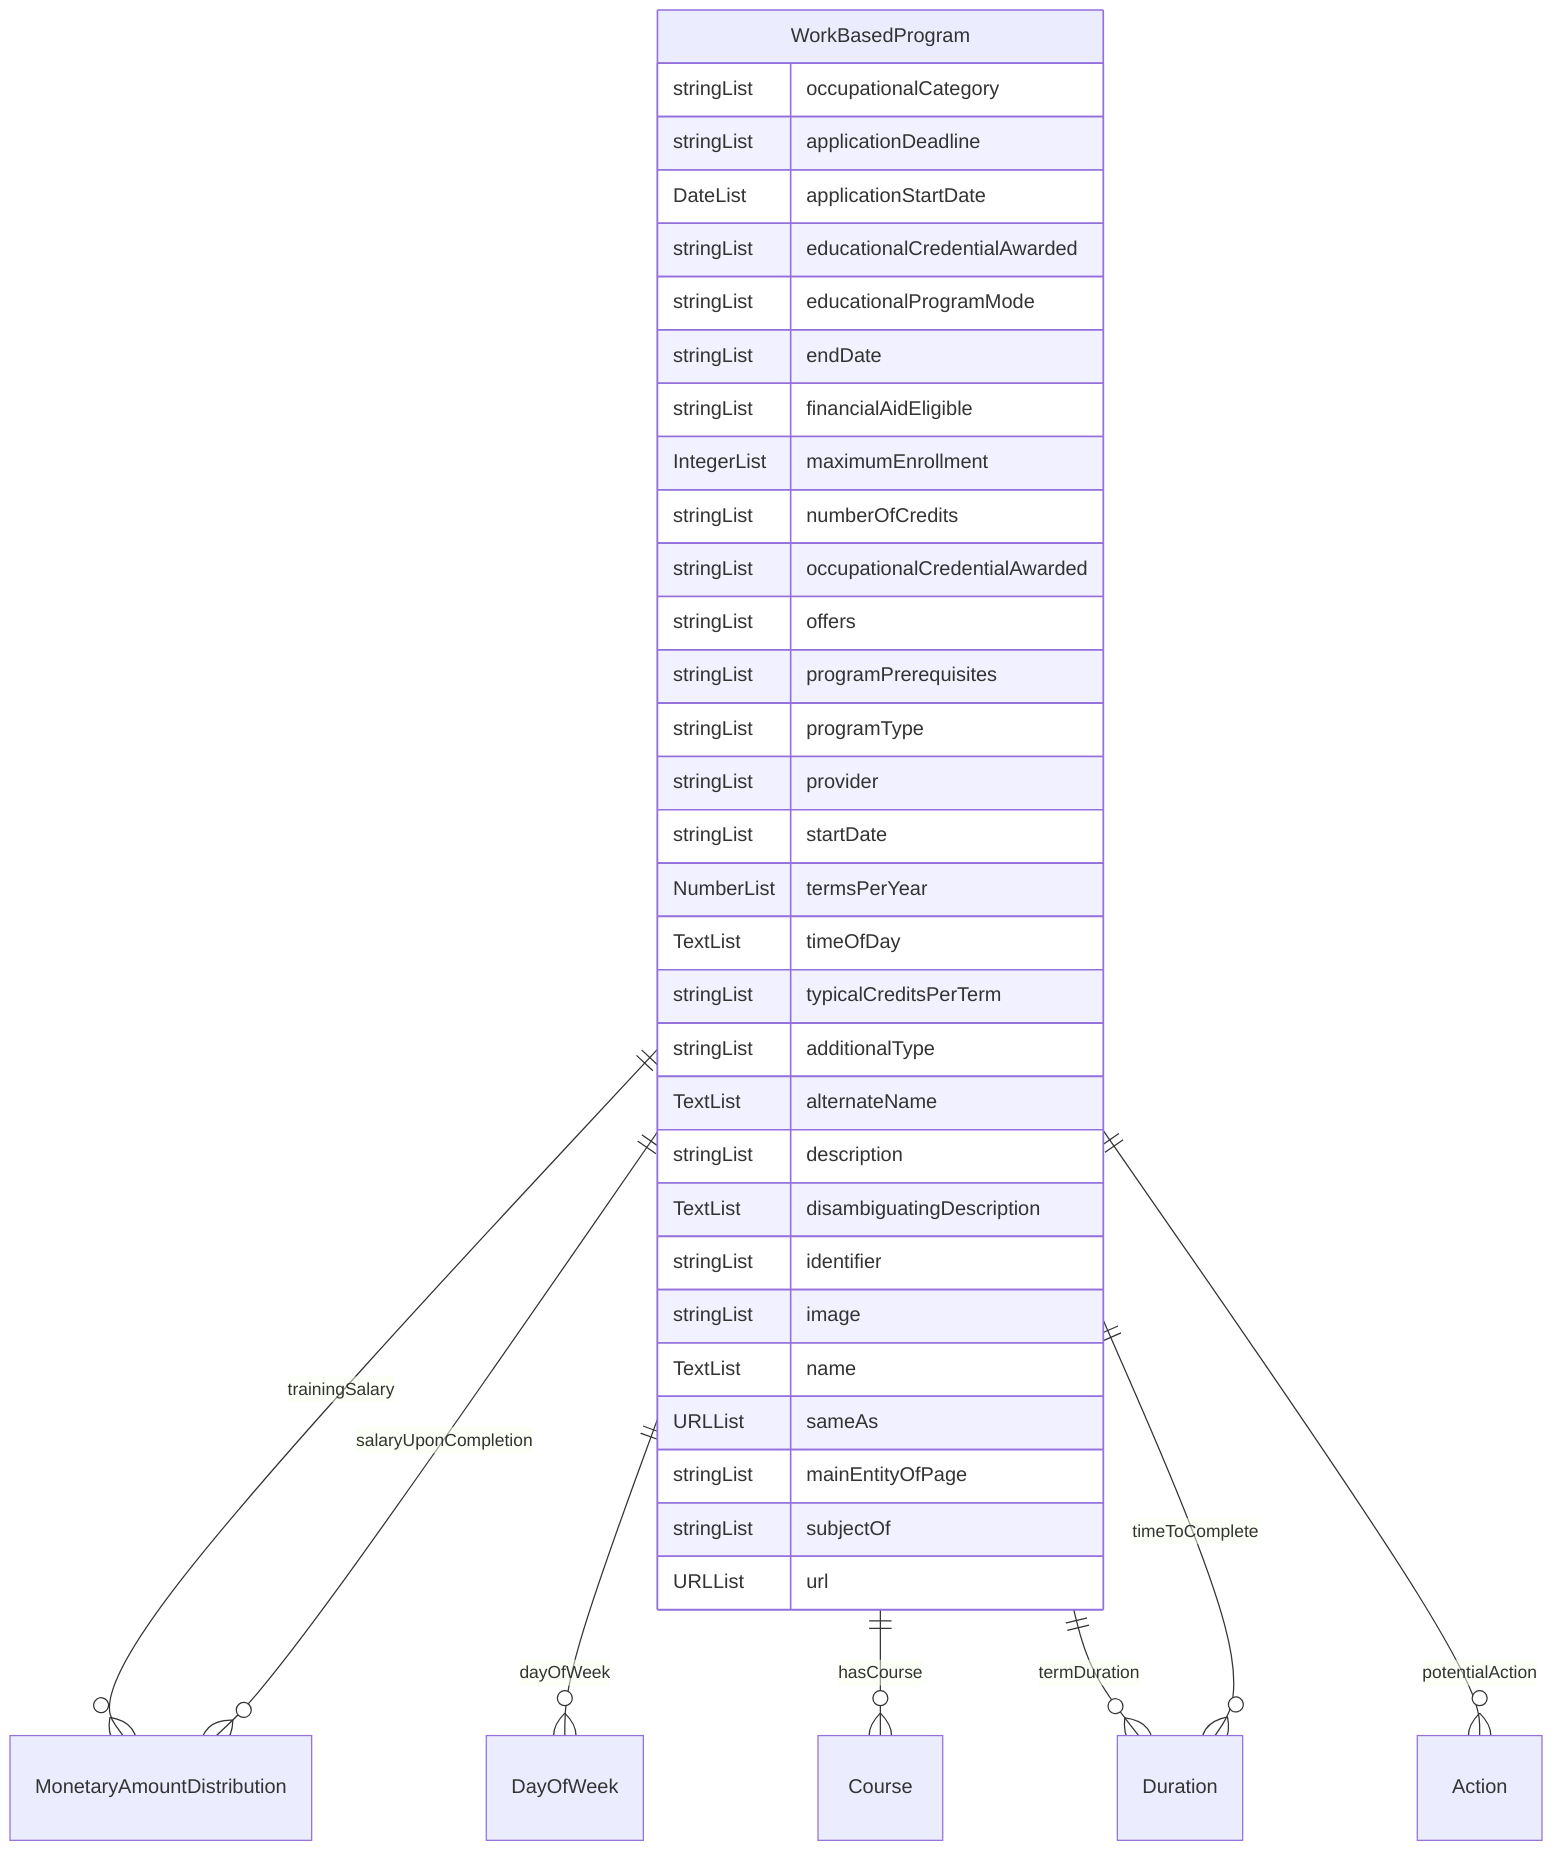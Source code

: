 erDiagram
WorkBasedProgram {
    stringList occupationalCategory  
    stringList applicationDeadline  
    DateList applicationStartDate  
    stringList educationalCredentialAwarded  
    stringList educationalProgramMode  
    stringList endDate  
    stringList financialAidEligible  
    IntegerList maximumEnrollment  
    stringList numberOfCredits  
    stringList occupationalCredentialAwarded  
    stringList offers  
    stringList programPrerequisites  
    stringList programType  
    stringList provider  
    stringList startDate  
    NumberList termsPerYear  
    TextList timeOfDay  
    stringList typicalCreditsPerTerm  
    stringList additionalType  
    TextList alternateName  
    stringList description  
    TextList disambiguatingDescription  
    stringList identifier  
    stringList image  
    TextList name  
    URLList sameAs  
    stringList mainEntityOfPage  
    stringList subjectOf  
    URLList url  
}

WorkBasedProgram ||--}o MonetaryAmountDistribution : "trainingSalary"
WorkBasedProgram ||--}o DayOfWeek : "dayOfWeek"
WorkBasedProgram ||--}o Course : "hasCourse"
WorkBasedProgram ||--}o MonetaryAmountDistribution : "salaryUponCompletion"
WorkBasedProgram ||--}o Duration : "termDuration"
WorkBasedProgram ||--}o Duration : "timeToComplete"
WorkBasedProgram ||--}o Action : "potentialAction"